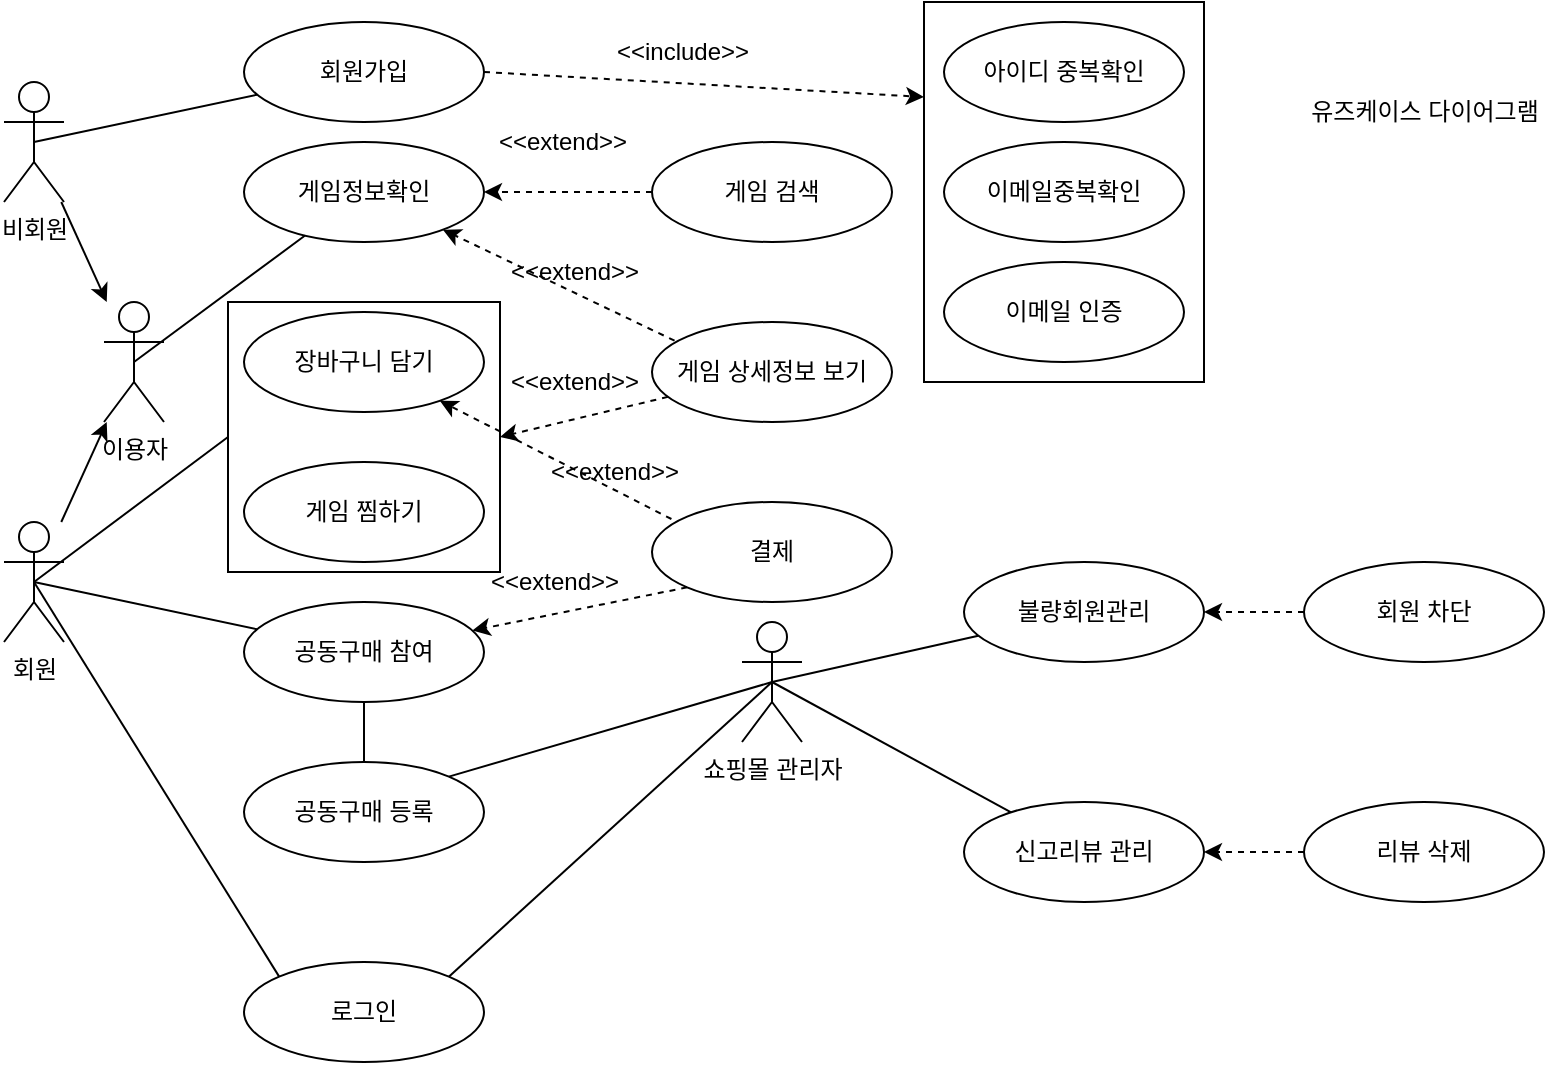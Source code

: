 <mxfile version="27.2.0">
  <diagram name="페이지-1" id="yiKaKZUXBF6ii52eBij_">
    <mxGraphModel dx="1188" dy="619" grid="1" gridSize="10" guides="1" tooltips="1" connect="1" arrows="1" fold="1" page="1" pageScale="1" pageWidth="827" pageHeight="1169" math="0" shadow="0">
      <root>
        <mxCell id="0" />
        <mxCell id="1" parent="0" />
        <mxCell id="MCeG8mbvRePJApYFQg0Y-74" value="" style="rounded=0;whiteSpace=wrap;html=1;" vertex="1" parent="1">
          <mxGeometry x="142" y="160" width="136" height="135" as="geometry" />
        </mxCell>
        <mxCell id="MCeG8mbvRePJApYFQg0Y-65" value="" style="rounded=0;whiteSpace=wrap;html=1;" vertex="1" parent="1">
          <mxGeometry x="490" y="10" width="140" height="190" as="geometry" />
        </mxCell>
        <mxCell id="MCeG8mbvRePJApYFQg0Y-1" value="회원가입" style="ellipse;whiteSpace=wrap;html=1;" vertex="1" parent="1">
          <mxGeometry x="150" y="20" width="120" height="50" as="geometry" />
        </mxCell>
        <mxCell id="MCeG8mbvRePJApYFQg0Y-2" value="로그인" style="ellipse;whiteSpace=wrap;html=1;" vertex="1" parent="1">
          <mxGeometry x="150" y="490" width="120" height="50" as="geometry" />
        </mxCell>
        <mxCell id="MCeG8mbvRePJApYFQg0Y-39" value="" style="rounded=0;orthogonalLoop=1;jettySize=auto;html=1;dashed=1;exitX=0.094;exitY=0.187;exitDx=0;exitDy=0;exitPerimeter=0;" edge="1" parent="1" source="MCeG8mbvRePJApYFQg0Y-38" target="MCeG8mbvRePJApYFQg0Y-3">
          <mxGeometry relative="1" as="geometry">
            <mxPoint x="330" y="180" as="targetPoint" />
          </mxGeometry>
        </mxCell>
        <mxCell id="MCeG8mbvRePJApYFQg0Y-40" value="" style="rounded=0;orthogonalLoop=1;jettySize=auto;html=1;dashed=1;exitX=0;exitY=0.5;exitDx=0;exitDy=0;entryX=1;entryY=0.5;entryDx=0;entryDy=0;" edge="1" parent="1" source="MCeG8mbvRePJApYFQg0Y-6" target="MCeG8mbvRePJApYFQg0Y-3">
          <mxGeometry relative="1" as="geometry">
            <mxPoint x="350" y="120" as="targetPoint" />
          </mxGeometry>
        </mxCell>
        <mxCell id="MCeG8mbvRePJApYFQg0Y-3" value="게임정보확인" style="ellipse;whiteSpace=wrap;html=1;" vertex="1" parent="1">
          <mxGeometry x="150" y="80" width="120" height="50" as="geometry" />
        </mxCell>
        <mxCell id="MCeG8mbvRePJApYFQg0Y-42" value="" style="rounded=0;orthogonalLoop=1;jettySize=auto;html=1;dashed=1;entryX=1;entryY=0.5;entryDx=0;entryDy=0;" edge="1" parent="1" source="MCeG8mbvRePJApYFQg0Y-38" target="MCeG8mbvRePJApYFQg0Y-74">
          <mxGeometry relative="1" as="geometry">
            <mxPoint x="260" y="150" as="sourcePoint" />
          </mxGeometry>
        </mxCell>
        <mxCell id="MCeG8mbvRePJApYFQg0Y-4" value="장바구니 담기" style="ellipse;whiteSpace=wrap;html=1;" vertex="1" parent="1">
          <mxGeometry x="150" y="165" width="120" height="50" as="geometry" />
        </mxCell>
        <mxCell id="MCeG8mbvRePJApYFQg0Y-5" value="결제" style="ellipse;whiteSpace=wrap;html=1;" vertex="1" parent="1">
          <mxGeometry x="354" y="260" width="120" height="50" as="geometry" />
        </mxCell>
        <mxCell id="MCeG8mbvRePJApYFQg0Y-6" value="게임 검색" style="ellipse;whiteSpace=wrap;html=1;" vertex="1" parent="1">
          <mxGeometry x="354" y="80" width="120" height="50" as="geometry" />
        </mxCell>
        <mxCell id="MCeG8mbvRePJApYFQg0Y-44" style="rounded=0;orthogonalLoop=1;jettySize=auto;html=1;exitX=0.5;exitY=0.5;exitDx=0;exitDy=0;exitPerimeter=0;endArrow=none;endFill=0;" edge="1" parent="1" source="MCeG8mbvRePJApYFQg0Y-7" target="MCeG8mbvRePJApYFQg0Y-31">
          <mxGeometry relative="1" as="geometry" />
        </mxCell>
        <mxCell id="MCeG8mbvRePJApYFQg0Y-45" style="rounded=0;orthogonalLoop=1;jettySize=auto;html=1;exitX=0.5;exitY=0.5;exitDx=0;exitDy=0;exitPerimeter=0;endArrow=none;endFill=0;" edge="1" parent="1" source="MCeG8mbvRePJApYFQg0Y-7" target="MCeG8mbvRePJApYFQg0Y-32">
          <mxGeometry relative="1" as="geometry" />
        </mxCell>
        <mxCell id="MCeG8mbvRePJApYFQg0Y-79" style="rounded=0;orthogonalLoop=1;jettySize=auto;html=1;exitX=0.5;exitY=0.5;exitDx=0;exitDy=0;exitPerimeter=0;entryX=1;entryY=0;entryDx=0;entryDy=0;startArrow=none;startFill=0;endArrow=none;endFill=0;" edge="1" parent="1" source="MCeG8mbvRePJApYFQg0Y-7" target="MCeG8mbvRePJApYFQg0Y-2">
          <mxGeometry relative="1" as="geometry" />
        </mxCell>
        <mxCell id="MCeG8mbvRePJApYFQg0Y-7" value="쇼핑몰 관리자&lt;div&gt;&lt;br&gt;&lt;/div&gt;" style="shape=umlActor;verticalLabelPosition=bottom;verticalAlign=top;html=1;outlineConnect=0;" vertex="1" parent="1">
          <mxGeometry x="399" y="320" width="30" height="60" as="geometry" />
        </mxCell>
        <mxCell id="MCeG8mbvRePJApYFQg0Y-9" style="rounded=0;orthogonalLoop=1;jettySize=auto;html=1;exitX=0.5;exitY=0.5;exitDx=0;exitDy=0;exitPerimeter=0;endArrow=none;endFill=0;" edge="1" parent="1" source="MCeG8mbvRePJApYFQg0Y-13" target="MCeG8mbvRePJApYFQg0Y-3">
          <mxGeometry relative="1" as="geometry" />
        </mxCell>
        <mxCell id="MCeG8mbvRePJApYFQg0Y-13" value="이용자" style="shape=umlActor;verticalLabelPosition=bottom;verticalAlign=top;html=1;outlineConnect=0;" vertex="1" parent="1">
          <mxGeometry x="80" y="160" width="30" height="60" as="geometry" />
        </mxCell>
        <mxCell id="MCeG8mbvRePJApYFQg0Y-14" style="rounded=0;orthogonalLoop=1;jettySize=auto;html=1;exitX=0.5;exitY=0.5;exitDx=0;exitDy=0;exitPerimeter=0;startArrow=none;startFill=0;endArrow=none;endFill=0;" edge="1" parent="1" source="MCeG8mbvRePJApYFQg0Y-15" target="MCeG8mbvRePJApYFQg0Y-1">
          <mxGeometry relative="1" as="geometry" />
        </mxCell>
        <mxCell id="MCeG8mbvRePJApYFQg0Y-20" value="" style="rounded=0;orthogonalLoop=1;jettySize=auto;html=1;" edge="1" parent="1" source="MCeG8mbvRePJApYFQg0Y-15" target="MCeG8mbvRePJApYFQg0Y-13">
          <mxGeometry relative="1" as="geometry" />
        </mxCell>
        <mxCell id="MCeG8mbvRePJApYFQg0Y-15" value="비회원" style="shape=umlActor;verticalLabelPosition=bottom;verticalAlign=top;html=1;outlineConnect=0;" vertex="1" parent="1">
          <mxGeometry x="30" y="50" width="30" height="60" as="geometry" />
        </mxCell>
        <mxCell id="MCeG8mbvRePJApYFQg0Y-21" value="" style="rounded=0;orthogonalLoop=1;jettySize=auto;html=1;" edge="1" parent="1" source="MCeG8mbvRePJApYFQg0Y-17" target="MCeG8mbvRePJApYFQg0Y-13">
          <mxGeometry relative="1" as="geometry" />
        </mxCell>
        <mxCell id="MCeG8mbvRePJApYFQg0Y-22" style="rounded=0;orthogonalLoop=1;jettySize=auto;html=1;exitX=0.5;exitY=0.5;exitDx=0;exitDy=0;exitPerimeter=0;endArrow=none;endFill=0;startArrow=none;startFill=0;entryX=0;entryY=0;entryDx=0;entryDy=0;" edge="1" parent="1" source="MCeG8mbvRePJApYFQg0Y-17" target="MCeG8mbvRePJApYFQg0Y-2">
          <mxGeometry relative="1" as="geometry" />
        </mxCell>
        <mxCell id="MCeG8mbvRePJApYFQg0Y-24" style="rounded=0;orthogonalLoop=1;jettySize=auto;html=1;exitX=0.5;exitY=0.5;exitDx=0;exitDy=0;exitPerimeter=0;endArrow=none;endFill=0;entryX=0;entryY=0.5;entryDx=0;entryDy=0;" edge="1" parent="1" source="MCeG8mbvRePJApYFQg0Y-17" target="MCeG8mbvRePJApYFQg0Y-74">
          <mxGeometry relative="1" as="geometry" />
        </mxCell>
        <mxCell id="MCeG8mbvRePJApYFQg0Y-17" value="회원" style="shape=umlActor;verticalLabelPosition=bottom;verticalAlign=top;html=1;outlineConnect=0;" vertex="1" parent="1">
          <mxGeometry x="30" y="270" width="30" height="60" as="geometry" />
        </mxCell>
        <mxCell id="MCeG8mbvRePJApYFQg0Y-34" value="" style="rounded=0;orthogonalLoop=1;jettySize=auto;html=1;endArrow=classic;endFill=1;dashed=1;exitX=0.081;exitY=0.17;exitDx=0;exitDy=0;exitPerimeter=0;" edge="1" parent="1" source="MCeG8mbvRePJApYFQg0Y-5" target="MCeG8mbvRePJApYFQg0Y-4">
          <mxGeometry relative="1" as="geometry">
            <mxPoint x="310" y="260" as="sourcePoint" />
          </mxGeometry>
        </mxCell>
        <mxCell id="MCeG8mbvRePJApYFQg0Y-26" value="게임 찜하기" style="ellipse;whiteSpace=wrap;html=1;" vertex="1" parent="1">
          <mxGeometry x="150" y="240" width="120" height="50" as="geometry" />
        </mxCell>
        <mxCell id="MCeG8mbvRePJApYFQg0Y-36" value="" style="rounded=0;orthogonalLoop=1;jettySize=auto;html=1;dashed=1;exitX=0;exitY=1;exitDx=0;exitDy=0;" edge="1" parent="1" source="MCeG8mbvRePJApYFQg0Y-5" target="MCeG8mbvRePJApYFQg0Y-27">
          <mxGeometry relative="1" as="geometry">
            <mxPoint x="310" y="330" as="sourcePoint" />
            <mxPoint x="380" y="240" as="targetPoint" />
          </mxGeometry>
        </mxCell>
        <mxCell id="MCeG8mbvRePJApYFQg0Y-27" value="공동구매 참여" style="ellipse;whiteSpace=wrap;html=1;" vertex="1" parent="1">
          <mxGeometry x="150" y="310" width="120" height="50" as="geometry" />
        </mxCell>
        <mxCell id="MCeG8mbvRePJApYFQg0Y-30" style="rounded=0;orthogonalLoop=1;jettySize=auto;html=1;exitX=0.5;exitY=0.5;exitDx=0;exitDy=0;exitPerimeter=0;endArrow=none;endFill=0;" edge="1" parent="1" source="MCeG8mbvRePJApYFQg0Y-17" target="MCeG8mbvRePJApYFQg0Y-27">
          <mxGeometry relative="1" as="geometry" />
        </mxCell>
        <mxCell id="MCeG8mbvRePJApYFQg0Y-31" value="불량회원관리" style="ellipse;whiteSpace=wrap;html=1;" vertex="1" parent="1">
          <mxGeometry x="510" y="290" width="120" height="50" as="geometry" />
        </mxCell>
        <mxCell id="MCeG8mbvRePJApYFQg0Y-32" value="신고리뷰 관리" style="ellipse;whiteSpace=wrap;html=1;" vertex="1" parent="1">
          <mxGeometry x="510" y="410" width="120" height="50" as="geometry" />
        </mxCell>
        <mxCell id="MCeG8mbvRePJApYFQg0Y-38" value="게임 상세정보 보기" style="ellipse;whiteSpace=wrap;html=1;" vertex="1" parent="1">
          <mxGeometry x="354" y="170" width="120" height="50" as="geometry" />
        </mxCell>
        <mxCell id="MCeG8mbvRePJApYFQg0Y-46" style="rounded=0;orthogonalLoop=1;jettySize=auto;html=1;exitX=0.5;exitY=0.5;exitDx=0;exitDy=0;exitPerimeter=0;entryX=1;entryY=0;entryDx=0;entryDy=0;endArrow=none;endFill=0;" edge="1" parent="1" source="MCeG8mbvRePJApYFQg0Y-7" target="MCeG8mbvRePJApYFQg0Y-77">
          <mxGeometry relative="1" as="geometry" />
        </mxCell>
        <mxCell id="MCeG8mbvRePJApYFQg0Y-52" value="" style="edgeStyle=orthogonalEdgeStyle;rounded=0;orthogonalLoop=1;jettySize=auto;html=1;dashed=1;" edge="1" parent="1" source="MCeG8mbvRePJApYFQg0Y-49" target="MCeG8mbvRePJApYFQg0Y-31">
          <mxGeometry relative="1" as="geometry" />
        </mxCell>
        <mxCell id="MCeG8mbvRePJApYFQg0Y-49" value="회원 차단" style="ellipse;whiteSpace=wrap;html=1;" vertex="1" parent="1">
          <mxGeometry x="680" y="290" width="120" height="50" as="geometry" />
        </mxCell>
        <mxCell id="MCeG8mbvRePJApYFQg0Y-51" value="" style="edgeStyle=orthogonalEdgeStyle;rounded=0;orthogonalLoop=1;jettySize=auto;html=1;dashed=1;" edge="1" parent="1" source="MCeG8mbvRePJApYFQg0Y-50" target="MCeG8mbvRePJApYFQg0Y-32">
          <mxGeometry relative="1" as="geometry" />
        </mxCell>
        <mxCell id="MCeG8mbvRePJApYFQg0Y-50" value="리뷰 삭제" style="ellipse;whiteSpace=wrap;html=1;" vertex="1" parent="1">
          <mxGeometry x="680" y="410" width="120" height="50" as="geometry" />
        </mxCell>
        <mxCell id="MCeG8mbvRePJApYFQg0Y-54" value="&amp;lt;&amp;lt;extend&amp;gt;&amp;gt;" style="text;html=1;align=center;verticalAlign=middle;resizable=0;points=[];autosize=1;strokeColor=none;fillColor=none;" vertex="1" parent="1">
          <mxGeometry x="264" y="65" width="90" height="30" as="geometry" />
        </mxCell>
        <mxCell id="MCeG8mbvRePJApYFQg0Y-55" value="&amp;lt;&amp;lt;extend&amp;gt;&amp;gt;" style="text;html=1;align=center;verticalAlign=middle;resizable=0;points=[];autosize=1;strokeColor=none;fillColor=none;" vertex="1" parent="1">
          <mxGeometry x="270" y="130" width="90" height="30" as="geometry" />
        </mxCell>
        <mxCell id="MCeG8mbvRePJApYFQg0Y-56" value="&amp;lt;&amp;lt;extend&amp;gt;&amp;gt;" style="text;html=1;align=center;verticalAlign=middle;resizable=0;points=[];autosize=1;strokeColor=none;fillColor=none;" vertex="1" parent="1">
          <mxGeometry x="270" y="185" width="90" height="30" as="geometry" />
        </mxCell>
        <mxCell id="MCeG8mbvRePJApYFQg0Y-57" value="&amp;lt;&amp;lt;extend&amp;gt;&amp;gt;" style="text;html=1;align=center;verticalAlign=middle;resizable=0;points=[];autosize=1;strokeColor=none;fillColor=none;" vertex="1" parent="1">
          <mxGeometry x="290" y="230" width="90" height="30" as="geometry" />
        </mxCell>
        <mxCell id="MCeG8mbvRePJApYFQg0Y-61" value="&amp;lt;&amp;lt;extend&amp;gt;&amp;gt;" style="text;html=1;align=center;verticalAlign=middle;resizable=0;points=[];autosize=1;strokeColor=none;fillColor=none;" vertex="1" parent="1">
          <mxGeometry x="260" y="285" width="90" height="30" as="geometry" />
        </mxCell>
        <mxCell id="MCeG8mbvRePJApYFQg0Y-62" value="이메일중복확인" style="ellipse;whiteSpace=wrap;html=1;" vertex="1" parent="1">
          <mxGeometry x="500" y="80" width="120" height="50" as="geometry" />
        </mxCell>
        <mxCell id="MCeG8mbvRePJApYFQg0Y-63" value="아이디 중복확인" style="ellipse;whiteSpace=wrap;html=1;" vertex="1" parent="1">
          <mxGeometry x="500" y="20" width="120" height="50" as="geometry" />
        </mxCell>
        <mxCell id="MCeG8mbvRePJApYFQg0Y-64" value="이메일 인증" style="ellipse;whiteSpace=wrap;html=1;" vertex="1" parent="1">
          <mxGeometry x="500" y="140" width="120" height="50" as="geometry" />
        </mxCell>
        <mxCell id="MCeG8mbvRePJApYFQg0Y-68" value="" style="endArrow=classic;html=1;rounded=0;exitX=1;exitY=0.5;exitDx=0;exitDy=0;entryX=0;entryY=0.25;entryDx=0;entryDy=0;dashed=1;" edge="1" parent="1" source="MCeG8mbvRePJApYFQg0Y-1" target="MCeG8mbvRePJApYFQg0Y-65">
          <mxGeometry width="50" height="50" relative="1" as="geometry">
            <mxPoint x="440" y="290" as="sourcePoint" />
            <mxPoint x="490" y="240" as="targetPoint" />
          </mxGeometry>
        </mxCell>
        <mxCell id="MCeG8mbvRePJApYFQg0Y-70" value="&amp;lt;&amp;lt;include&amp;gt;&amp;gt;" style="text;html=1;align=center;verticalAlign=middle;resizable=0;points=[];autosize=1;strokeColor=none;fillColor=none;" vertex="1" parent="1">
          <mxGeometry x="324" y="20" width="90" height="30" as="geometry" />
        </mxCell>
        <mxCell id="MCeG8mbvRePJApYFQg0Y-72" value="유즈케이스 다이어그램" style="text;html=1;align=center;verticalAlign=middle;resizable=0;points=[];autosize=1;strokeColor=none;fillColor=none;" vertex="1" parent="1">
          <mxGeometry x="670" y="50" width="140" height="30" as="geometry" />
        </mxCell>
        <mxCell id="MCeG8mbvRePJApYFQg0Y-78" value="" style="edgeStyle=orthogonalEdgeStyle;rounded=0;orthogonalLoop=1;jettySize=auto;html=1;endArrow=none;endFill=0;" edge="1" parent="1" source="MCeG8mbvRePJApYFQg0Y-77" target="MCeG8mbvRePJApYFQg0Y-27">
          <mxGeometry relative="1" as="geometry" />
        </mxCell>
        <mxCell id="MCeG8mbvRePJApYFQg0Y-77" value="공동구매 등록" style="ellipse;whiteSpace=wrap;html=1;" vertex="1" parent="1">
          <mxGeometry x="150" y="390" width="120" height="50" as="geometry" />
        </mxCell>
      </root>
    </mxGraphModel>
  </diagram>
</mxfile>
